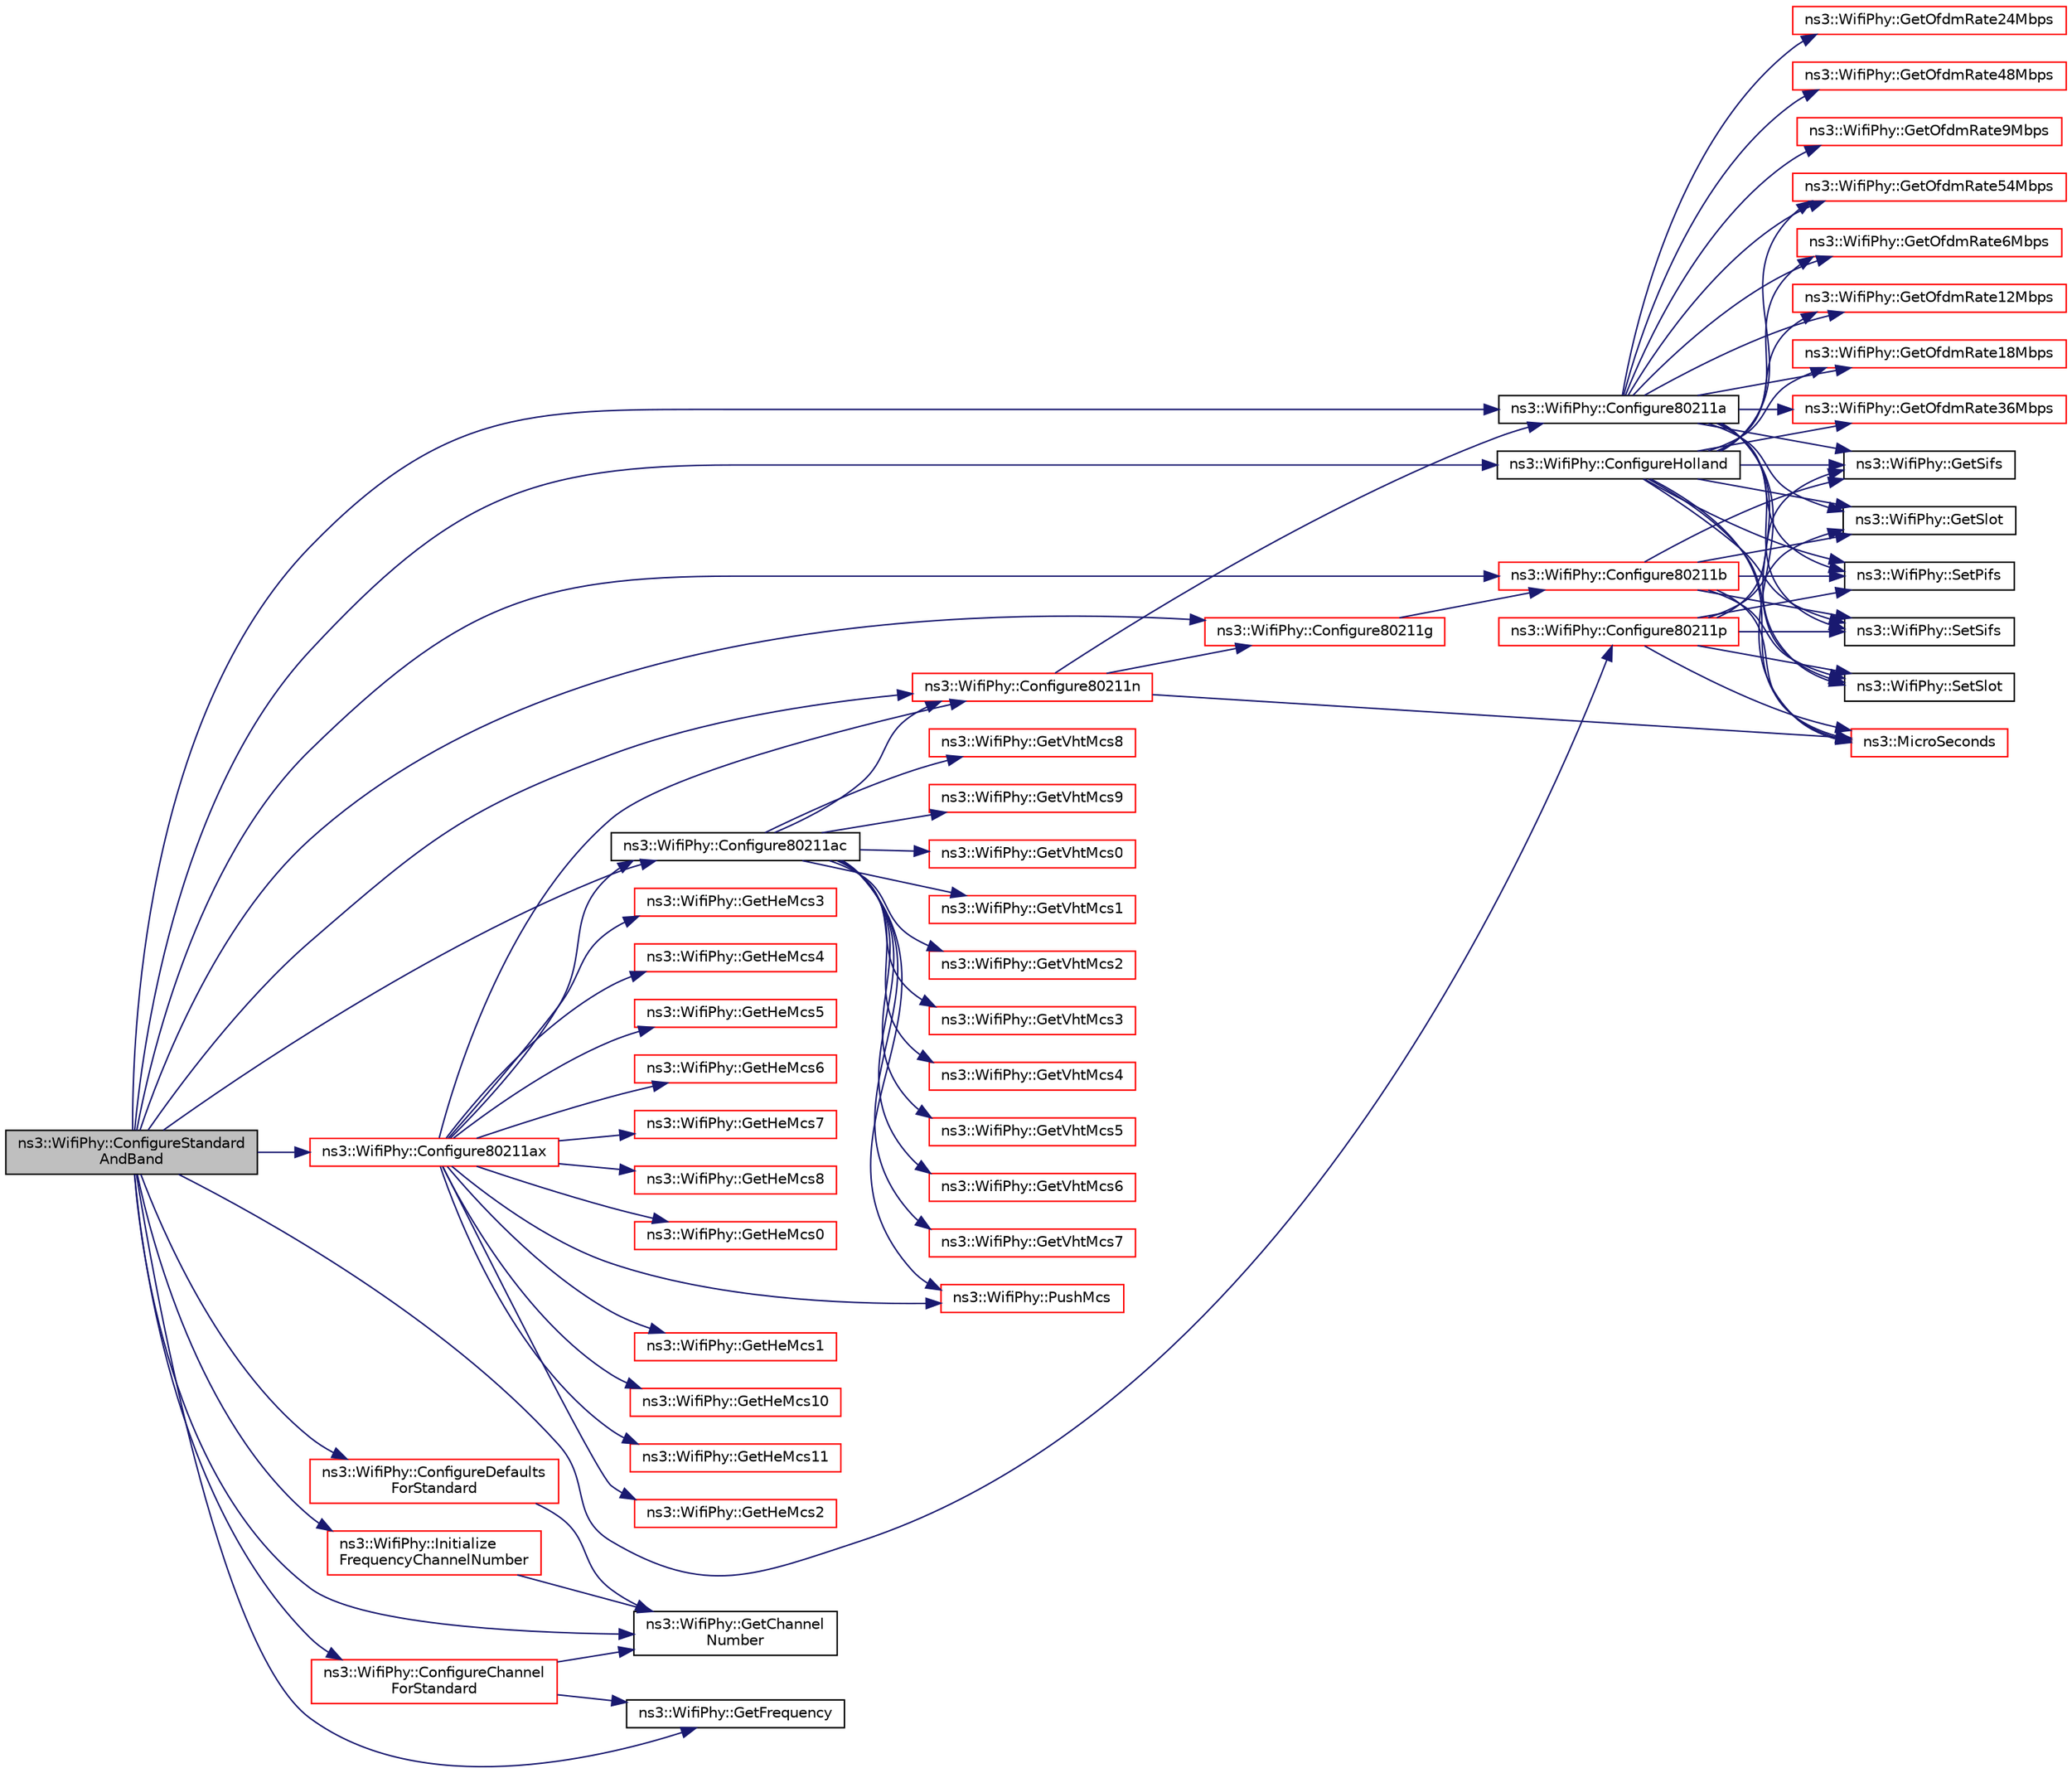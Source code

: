 digraph "ns3::WifiPhy::ConfigureStandardAndBand"
{
 // LATEX_PDF_SIZE
  edge [fontname="Helvetica",fontsize="10",labelfontname="Helvetica",labelfontsize="10"];
  node [fontname="Helvetica",fontsize="10",shape=record];
  rankdir="LR";
  Node1 [label="ns3::WifiPhy::ConfigureStandard\lAndBand",height=0.2,width=0.4,color="black", fillcolor="grey75", style="filled", fontcolor="black",tooltip="Configure the PHY-level parameters for different Wi-Fi standard."];
  Node1 -> Node2 [color="midnightblue",fontsize="10",style="solid",fontname="Helvetica"];
  Node2 [label="ns3::WifiPhy::Configure80211a",height=0.2,width=0.4,color="black", fillcolor="white", style="filled",URL="$classns3_1_1_wifi_phy.html#a3f4c48226fee10de85a17e6ce62af0f3",tooltip="Configure WifiPhy with appropriate channel frequency and supported rates for 802.11a standard."];
  Node2 -> Node3 [color="midnightblue",fontsize="10",style="solid",fontname="Helvetica"];
  Node3 [label="ns3::WifiPhy::GetOfdmRate12Mbps",height=0.2,width=0.4,color="red", fillcolor="white", style="filled",URL="$classns3_1_1_wifi_phy.html#a2435bc31eebe859883b7ac21c9add9d2",tooltip="Return a WifiMode for OFDM at 12Mbps."];
  Node2 -> Node8 [color="midnightblue",fontsize="10",style="solid",fontname="Helvetica"];
  Node8 [label="ns3::WifiPhy::GetOfdmRate18Mbps",height=0.2,width=0.4,color="red", fillcolor="white", style="filled",URL="$classns3_1_1_wifi_phy.html#ab456e46ced9b58473153802857be1bde",tooltip="Return a WifiMode for OFDM at 18Mbps."];
  Node2 -> Node9 [color="midnightblue",fontsize="10",style="solid",fontname="Helvetica"];
  Node9 [label="ns3::WifiPhy::GetOfdmRate24Mbps",height=0.2,width=0.4,color="red", fillcolor="white", style="filled",URL="$classns3_1_1_wifi_phy.html#a088ad8dd890aa893acea0d44df88e2aa",tooltip="Return a WifiMode for OFDM at 24Mbps."];
  Node2 -> Node10 [color="midnightblue",fontsize="10",style="solid",fontname="Helvetica"];
  Node10 [label="ns3::WifiPhy::GetOfdmRate36Mbps",height=0.2,width=0.4,color="red", fillcolor="white", style="filled",URL="$classns3_1_1_wifi_phy.html#a64c9c3a3e3a41d2aa51f7d0ccb8fe6c1",tooltip="Return a WifiMode for OFDM at 36Mbps."];
  Node2 -> Node11 [color="midnightblue",fontsize="10",style="solid",fontname="Helvetica"];
  Node11 [label="ns3::WifiPhy::GetOfdmRate48Mbps",height=0.2,width=0.4,color="red", fillcolor="white", style="filled",URL="$classns3_1_1_wifi_phy.html#aa48b1e5f7ebde9ced3dc0f25d9505ae0",tooltip="Return a WifiMode for OFDM at 48Mbps."];
  Node2 -> Node12 [color="midnightblue",fontsize="10",style="solid",fontname="Helvetica"];
  Node12 [label="ns3::WifiPhy::GetOfdmRate54Mbps",height=0.2,width=0.4,color="red", fillcolor="white", style="filled",URL="$classns3_1_1_wifi_phy.html#a767b1cebf94aea21b9c476563c6e3f5b",tooltip="Return a WifiMode for OFDM at 54Mbps."];
  Node2 -> Node13 [color="midnightblue",fontsize="10",style="solid",fontname="Helvetica"];
  Node13 [label="ns3::WifiPhy::GetOfdmRate6Mbps",height=0.2,width=0.4,color="red", fillcolor="white", style="filled",URL="$classns3_1_1_wifi_phy.html#a9945d5d1e8dd74118f90e1adcb63d6fe",tooltip="Return a WifiMode for OFDM at 6Mbps."];
  Node2 -> Node14 [color="midnightblue",fontsize="10",style="solid",fontname="Helvetica"];
  Node14 [label="ns3::WifiPhy::GetOfdmRate9Mbps",height=0.2,width=0.4,color="red", fillcolor="white", style="filled",URL="$classns3_1_1_wifi_phy.html#a4fd9fa3cc3080908d55d9713266f2943",tooltip="Return a WifiMode for OFDM at 9Mbps."];
  Node2 -> Node15 [color="midnightblue",fontsize="10",style="solid",fontname="Helvetica"];
  Node15 [label="ns3::WifiPhy::GetSifs",height=0.2,width=0.4,color="black", fillcolor="white", style="filled",URL="$classns3_1_1_wifi_phy.html#ab17c71dbcef141f01d242986ad982de4",tooltip="Return the Short Interframe Space (SIFS) for this PHY."];
  Node2 -> Node16 [color="midnightblue",fontsize="10",style="solid",fontname="Helvetica"];
  Node16 [label="ns3::WifiPhy::GetSlot",height=0.2,width=0.4,color="black", fillcolor="white", style="filled",URL="$classns3_1_1_wifi_phy.html#a45aebffadf7a544761143b0c90d9f019",tooltip="Return the slot duration for this PHY."];
  Node2 -> Node17 [color="midnightblue",fontsize="10",style="solid",fontname="Helvetica"];
  Node17 [label="ns3::MicroSeconds",height=0.2,width=0.4,color="red", fillcolor="white", style="filled",URL="$group__timecivil.html#ga17465a639c8d1464e76538afdd78a9f0",tooltip="Construct a Time in the indicated unit."];
  Node2 -> Node27 [color="midnightblue",fontsize="10",style="solid",fontname="Helvetica"];
  Node27 [label="ns3::WifiPhy::SetPifs",height=0.2,width=0.4,color="black", fillcolor="white", style="filled",URL="$classns3_1_1_wifi_phy.html#aaddca77c5838ad61328ec4cc5063a398",tooltip="Set the PCF Interframe Space (PIFS) for this PHY."];
  Node2 -> Node28 [color="midnightblue",fontsize="10",style="solid",fontname="Helvetica"];
  Node28 [label="ns3::WifiPhy::SetSifs",height=0.2,width=0.4,color="black", fillcolor="white", style="filled",URL="$classns3_1_1_wifi_phy.html#a29fee03ee26598d5cb768ea475eed325",tooltip="Set the Short Interframe Space (SIFS) for this PHY."];
  Node2 -> Node29 [color="midnightblue",fontsize="10",style="solid",fontname="Helvetica"];
  Node29 [label="ns3::WifiPhy::SetSlot",height=0.2,width=0.4,color="black", fillcolor="white", style="filled",URL="$classns3_1_1_wifi_phy.html#a7f96c878a0dab1387ce764c3dbb27976",tooltip="Set the slot duration for this PHY."];
  Node1 -> Node30 [color="midnightblue",fontsize="10",style="solid",fontname="Helvetica"];
  Node30 [label="ns3::WifiPhy::Configure80211ac",height=0.2,width=0.4,color="black", fillcolor="white", style="filled",URL="$classns3_1_1_wifi_phy.html#a9023b105175409e6dde1281cc6584cf3",tooltip="Configure WifiPhy with appropriate channel frequency and supported rates for 802.11ac standard."];
  Node30 -> Node31 [color="midnightblue",fontsize="10",style="solid",fontname="Helvetica"];
  Node31 [label="ns3::WifiPhy::Configure80211n",height=0.2,width=0.4,color="red", fillcolor="white", style="filled",URL="$classns3_1_1_wifi_phy.html#ac4cf51f397334a060632d690675446e6",tooltip="Configure WifiPhy with appropriate channel frequency and supported rates for 802.11n standard."];
  Node31 -> Node2 [color="midnightblue",fontsize="10",style="solid",fontname="Helvetica"];
  Node31 -> Node32 [color="midnightblue",fontsize="10",style="solid",fontname="Helvetica"];
  Node32 [label="ns3::WifiPhy::Configure80211g",height=0.2,width=0.4,color="red", fillcolor="white", style="filled",URL="$classns3_1_1_wifi_phy.html#a71286ced86fbd1b11c4b68e053b3e8d0",tooltip="Configure WifiPhy with appropriate channel frequency and supported rates for 802.11g standard."];
  Node32 -> Node33 [color="midnightblue",fontsize="10",style="solid",fontname="Helvetica"];
  Node33 [label="ns3::WifiPhy::Configure80211b",height=0.2,width=0.4,color="red", fillcolor="white", style="filled",URL="$classns3_1_1_wifi_phy.html#a6d06ede65c6956ad9c414a00587279d7",tooltip="Configure WifiPhy with appropriate channel frequency and supported rates for 802.11b standard."];
  Node33 -> Node15 [color="midnightblue",fontsize="10",style="solid",fontname="Helvetica"];
  Node33 -> Node16 [color="midnightblue",fontsize="10",style="solid",fontname="Helvetica"];
  Node33 -> Node17 [color="midnightblue",fontsize="10",style="solid",fontname="Helvetica"];
  Node33 -> Node27 [color="midnightblue",fontsize="10",style="solid",fontname="Helvetica"];
  Node33 -> Node28 [color="midnightblue",fontsize="10",style="solid",fontname="Helvetica"];
  Node33 -> Node29 [color="midnightblue",fontsize="10",style="solid",fontname="Helvetica"];
  Node31 -> Node17 [color="midnightblue",fontsize="10",style="solid",fontname="Helvetica"];
  Node30 -> Node85 [color="midnightblue",fontsize="10",style="solid",fontname="Helvetica"];
  Node85 [label="ns3::WifiPhy::GetVhtMcs0",height=0.2,width=0.4,color="red", fillcolor="white", style="filled",URL="$classns3_1_1_wifi_phy.html#a0abd27d8c214424a39ea9ea3ac207772",tooltip="Return MCS 0 from VHT MCS values."];
  Node30 -> Node86 [color="midnightblue",fontsize="10",style="solid",fontname="Helvetica"];
  Node86 [label="ns3::WifiPhy::GetVhtMcs1",height=0.2,width=0.4,color="red", fillcolor="white", style="filled",URL="$classns3_1_1_wifi_phy.html#ae2059a293baf661fc58cf72dc22db394",tooltip="Return MCS 1 from VHT MCS values."];
  Node30 -> Node87 [color="midnightblue",fontsize="10",style="solid",fontname="Helvetica"];
  Node87 [label="ns3::WifiPhy::GetVhtMcs2",height=0.2,width=0.4,color="red", fillcolor="white", style="filled",URL="$classns3_1_1_wifi_phy.html#aed23b5bd82ba4cb62eb0d594d02accbe",tooltip="Return MCS 2 from VHT MCS values."];
  Node30 -> Node88 [color="midnightblue",fontsize="10",style="solid",fontname="Helvetica"];
  Node88 [label="ns3::WifiPhy::GetVhtMcs3",height=0.2,width=0.4,color="red", fillcolor="white", style="filled",URL="$classns3_1_1_wifi_phy.html#a9cfb02d62871a811cbc6d0133f1417fb",tooltip="Return MCS 3 from VHT MCS values."];
  Node30 -> Node89 [color="midnightblue",fontsize="10",style="solid",fontname="Helvetica"];
  Node89 [label="ns3::WifiPhy::GetVhtMcs4",height=0.2,width=0.4,color="red", fillcolor="white", style="filled",URL="$classns3_1_1_wifi_phy.html#a6b92afa4613c7f876f494d6f295b5135",tooltip="Return MCS 4 from VHT MCS values."];
  Node30 -> Node90 [color="midnightblue",fontsize="10",style="solid",fontname="Helvetica"];
  Node90 [label="ns3::WifiPhy::GetVhtMcs5",height=0.2,width=0.4,color="red", fillcolor="white", style="filled",URL="$classns3_1_1_wifi_phy.html#a214c87eb5f05eb2d07b2d1cccf77311a",tooltip="Return MCS 5 from VHT MCS values."];
  Node30 -> Node91 [color="midnightblue",fontsize="10",style="solid",fontname="Helvetica"];
  Node91 [label="ns3::WifiPhy::GetVhtMcs6",height=0.2,width=0.4,color="red", fillcolor="white", style="filled",URL="$classns3_1_1_wifi_phy.html#acd4b16742a9bfc62664da3b415ce2a42",tooltip="Return MCS 6 from VHT MCS values."];
  Node30 -> Node92 [color="midnightblue",fontsize="10",style="solid",fontname="Helvetica"];
  Node92 [label="ns3::WifiPhy::GetVhtMcs7",height=0.2,width=0.4,color="red", fillcolor="white", style="filled",URL="$classns3_1_1_wifi_phy.html#a70fad3da915d04f22a068a5ffb5f995c",tooltip="Return MCS 7 from VHT MCS values."];
  Node30 -> Node93 [color="midnightblue",fontsize="10",style="solid",fontname="Helvetica"];
  Node93 [label="ns3::WifiPhy::GetVhtMcs8",height=0.2,width=0.4,color="red", fillcolor="white", style="filled",URL="$classns3_1_1_wifi_phy.html#a4acd4de849ca0a208e2d8e021f6a0173",tooltip="Return MCS 8 from VHT MCS values."];
  Node30 -> Node94 [color="midnightblue",fontsize="10",style="solid",fontname="Helvetica"];
  Node94 [label="ns3::WifiPhy::GetVhtMcs9",height=0.2,width=0.4,color="red", fillcolor="white", style="filled",URL="$classns3_1_1_wifi_phy.html#aa435b5512868852aa272d9b963e581a0",tooltip="Return MCS 9 from VHT MCS values."];
  Node30 -> Node81 [color="midnightblue",fontsize="10",style="solid",fontname="Helvetica"];
  Node81 [label="ns3::WifiPhy::PushMcs",height=0.2,width=0.4,color="red", fillcolor="white", style="filled",URL="$classns3_1_1_wifi_phy.html#a5b0583bebfdb7faf36ccaa53fad39c39",tooltip="Add the given MCS to the device MCS set."];
  Node1 -> Node95 [color="midnightblue",fontsize="10",style="solid",fontname="Helvetica"];
  Node95 [label="ns3::WifiPhy::Configure80211ax",height=0.2,width=0.4,color="red", fillcolor="white", style="filled",URL="$classns3_1_1_wifi_phy.html#adcda370490dc230a5c737c7a83de9bcd",tooltip="Configure WifiPhy with appropriate channel frequency and supported rates for 802.11ax standard."];
  Node95 -> Node30 [color="midnightblue",fontsize="10",style="solid",fontname="Helvetica"];
  Node95 -> Node31 [color="midnightblue",fontsize="10",style="solid",fontname="Helvetica"];
  Node95 -> Node96 [color="midnightblue",fontsize="10",style="solid",fontname="Helvetica"];
  Node96 [label="ns3::WifiPhy::GetHeMcs0",height=0.2,width=0.4,color="red", fillcolor="white", style="filled",URL="$classns3_1_1_wifi_phy.html#a63b9a66fa49db202c506805e92bad63c",tooltip="Return MCS 0 from HE MCS values."];
  Node95 -> Node97 [color="midnightblue",fontsize="10",style="solid",fontname="Helvetica"];
  Node97 [label="ns3::WifiPhy::GetHeMcs1",height=0.2,width=0.4,color="red", fillcolor="white", style="filled",URL="$classns3_1_1_wifi_phy.html#abba9c5cbc94f1f95a0182a383c0f9a1a",tooltip="Return MCS 1 from HE MCS values."];
  Node95 -> Node98 [color="midnightblue",fontsize="10",style="solid",fontname="Helvetica"];
  Node98 [label="ns3::WifiPhy::GetHeMcs10",height=0.2,width=0.4,color="red", fillcolor="white", style="filled",URL="$classns3_1_1_wifi_phy.html#aebd346d53abef108a427b6fdc8b7e76b",tooltip="Return MCS 10 from HE MCS values."];
  Node95 -> Node99 [color="midnightblue",fontsize="10",style="solid",fontname="Helvetica"];
  Node99 [label="ns3::WifiPhy::GetHeMcs11",height=0.2,width=0.4,color="red", fillcolor="white", style="filled",URL="$classns3_1_1_wifi_phy.html#abd100bfd5ef335f48b294cd5ea3b67a4",tooltip="Return MCS 11 from HE MCS values."];
  Node95 -> Node100 [color="midnightblue",fontsize="10",style="solid",fontname="Helvetica"];
  Node100 [label="ns3::WifiPhy::GetHeMcs2",height=0.2,width=0.4,color="red", fillcolor="white", style="filled",URL="$classns3_1_1_wifi_phy.html#a6c92d5a60cf608d311b043c191261803",tooltip="Return MCS 2 from HE MCS values."];
  Node95 -> Node101 [color="midnightblue",fontsize="10",style="solid",fontname="Helvetica"];
  Node101 [label="ns3::WifiPhy::GetHeMcs3",height=0.2,width=0.4,color="red", fillcolor="white", style="filled",URL="$classns3_1_1_wifi_phy.html#a8dadb22ce1e9f081a602dcc41b606e95",tooltip="Return MCS 3 from HE MCS values."];
  Node95 -> Node102 [color="midnightblue",fontsize="10",style="solid",fontname="Helvetica"];
  Node102 [label="ns3::WifiPhy::GetHeMcs4",height=0.2,width=0.4,color="red", fillcolor="white", style="filled",URL="$classns3_1_1_wifi_phy.html#a80c8ac4faa7043b42b883ccacc1c3eec",tooltip="Return MCS 4 from HE MCS values."];
  Node95 -> Node103 [color="midnightblue",fontsize="10",style="solid",fontname="Helvetica"];
  Node103 [label="ns3::WifiPhy::GetHeMcs5",height=0.2,width=0.4,color="red", fillcolor="white", style="filled",URL="$classns3_1_1_wifi_phy.html#a351b1aaf23c3854c453e6f4c5232857a",tooltip="Return MCS 5 from HE MCS values."];
  Node95 -> Node104 [color="midnightblue",fontsize="10",style="solid",fontname="Helvetica"];
  Node104 [label="ns3::WifiPhy::GetHeMcs6",height=0.2,width=0.4,color="red", fillcolor="white", style="filled",URL="$classns3_1_1_wifi_phy.html#a90aedf7f42b6e3d02b5621e4dcad8adf",tooltip="Return MCS 6 from HE MCS values."];
  Node95 -> Node105 [color="midnightblue",fontsize="10",style="solid",fontname="Helvetica"];
  Node105 [label="ns3::WifiPhy::GetHeMcs7",height=0.2,width=0.4,color="red", fillcolor="white", style="filled",URL="$classns3_1_1_wifi_phy.html#a6fb0a12105608fd43c813f914e621b49",tooltip="Return MCS 7 from HE MCS values."];
  Node95 -> Node106 [color="midnightblue",fontsize="10",style="solid",fontname="Helvetica"];
  Node106 [label="ns3::WifiPhy::GetHeMcs8",height=0.2,width=0.4,color="red", fillcolor="white", style="filled",URL="$classns3_1_1_wifi_phy.html#ad90ca59ec933cc5d31381f2a198db6d0",tooltip="Return MCS 8 from HE MCS values."];
  Node95 -> Node81 [color="midnightblue",fontsize="10",style="solid",fontname="Helvetica"];
  Node1 -> Node33 [color="midnightblue",fontsize="10",style="solid",fontname="Helvetica"];
  Node1 -> Node32 [color="midnightblue",fontsize="10",style="solid",fontname="Helvetica"];
  Node1 -> Node31 [color="midnightblue",fontsize="10",style="solid",fontname="Helvetica"];
  Node1 -> Node108 [color="midnightblue",fontsize="10",style="solid",fontname="Helvetica"];
  Node108 [label="ns3::WifiPhy::Configure80211p",height=0.2,width=0.4,color="red", fillcolor="white", style="filled",URL="$classns3_1_1_wifi_phy.html#a600da251aeb770f71765351e803b0f2f",tooltip="Configure WifiPhy with appropriate channel frequency and supported rates for 802.11p standard."];
  Node108 -> Node15 [color="midnightblue",fontsize="10",style="solid",fontname="Helvetica"];
  Node108 -> Node16 [color="midnightblue",fontsize="10",style="solid",fontname="Helvetica"];
  Node108 -> Node17 [color="midnightblue",fontsize="10",style="solid",fontname="Helvetica"];
  Node108 -> Node27 [color="midnightblue",fontsize="10",style="solid",fontname="Helvetica"];
  Node108 -> Node28 [color="midnightblue",fontsize="10",style="solid",fontname="Helvetica"];
  Node108 -> Node29 [color="midnightblue",fontsize="10",style="solid",fontname="Helvetica"];
  Node1 -> Node126 [color="midnightblue",fontsize="10",style="solid",fontname="Helvetica"];
  Node126 [label="ns3::WifiPhy::ConfigureChannel\lForStandard",height=0.2,width=0.4,color="red", fillcolor="white", style="filled",URL="$classns3_1_1_wifi_phy.html#a788d9ef4bc7971098d73ad7beac3294f",tooltip="Configure the PHY-level parameters for different Wi-Fi standard."];
  Node126 -> Node129 [color="midnightblue",fontsize="10",style="solid",fontname="Helvetica"];
  Node129 [label="ns3::WifiPhy::GetChannel\lNumber",height=0.2,width=0.4,color="black", fillcolor="white", style="filled",URL="$classns3_1_1_wifi_phy.html#a0fff908934055690c5774ef0890bb239",tooltip="Return current channel number."];
  Node126 -> Node130 [color="midnightblue",fontsize="10",style="solid",fontname="Helvetica"];
  Node130 [label="ns3::WifiPhy::GetFrequency",height=0.2,width=0.4,color="black", fillcolor="white", style="filled",URL="$classns3_1_1_wifi_phy.html#afca470e272ec5c3126da63c0a6102f4c",tooltip=" "];
  Node1 -> Node219 [color="midnightblue",fontsize="10",style="solid",fontname="Helvetica"];
  Node219 [label="ns3::WifiPhy::ConfigureDefaults\lForStandard",height=0.2,width=0.4,color="red", fillcolor="white", style="filled",URL="$classns3_1_1_wifi_phy.html#ad26f80d71a2c820633f70b166304517a",tooltip="Configure the PHY-level parameters for different Wi-Fi standard."];
  Node219 -> Node129 [color="midnightblue",fontsize="10",style="solid",fontname="Helvetica"];
  Node1 -> Node220 [color="midnightblue",fontsize="10",style="solid",fontname="Helvetica"];
  Node220 [label="ns3::WifiPhy::ConfigureHolland",height=0.2,width=0.4,color="black", fillcolor="white", style="filled",URL="$classns3_1_1_wifi_phy.html#aba0f3d79d7fe9be1485a3d87a8923cdd",tooltip="Configure WifiPhy with appropriate channel frequency and supported rates for Holland."];
  Node220 -> Node3 [color="midnightblue",fontsize="10",style="solid",fontname="Helvetica"];
  Node220 -> Node8 [color="midnightblue",fontsize="10",style="solid",fontname="Helvetica"];
  Node220 -> Node10 [color="midnightblue",fontsize="10",style="solid",fontname="Helvetica"];
  Node220 -> Node12 [color="midnightblue",fontsize="10",style="solid",fontname="Helvetica"];
  Node220 -> Node13 [color="midnightblue",fontsize="10",style="solid",fontname="Helvetica"];
  Node220 -> Node15 [color="midnightblue",fontsize="10",style="solid",fontname="Helvetica"];
  Node220 -> Node16 [color="midnightblue",fontsize="10",style="solid",fontname="Helvetica"];
  Node220 -> Node17 [color="midnightblue",fontsize="10",style="solid",fontname="Helvetica"];
  Node220 -> Node27 [color="midnightblue",fontsize="10",style="solid",fontname="Helvetica"];
  Node220 -> Node28 [color="midnightblue",fontsize="10",style="solid",fontname="Helvetica"];
  Node220 -> Node29 [color="midnightblue",fontsize="10",style="solid",fontname="Helvetica"];
  Node1 -> Node129 [color="midnightblue",fontsize="10",style="solid",fontname="Helvetica"];
  Node1 -> Node130 [color="midnightblue",fontsize="10",style="solid",fontname="Helvetica"];
  Node1 -> Node221 [color="midnightblue",fontsize="10",style="solid",fontname="Helvetica"];
  Node221 [label="ns3::WifiPhy::Initialize\lFrequencyChannelNumber",height=0.2,width=0.4,color="red", fillcolor="white", style="filled",URL="$classns3_1_1_wifi_phy.html#a6f926737f6ba77c4b619734f396ed3ed",tooltip="post-construction setting of frequency and/or channel number"];
  Node221 -> Node129 [color="midnightblue",fontsize="10",style="solid",fontname="Helvetica"];
}
